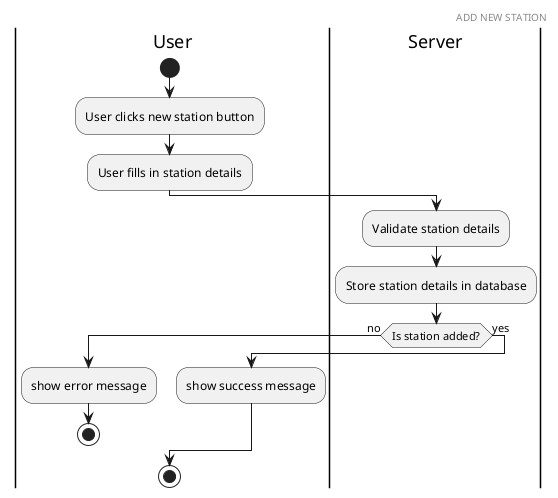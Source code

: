 @startuml ADD NEW STATION

header ADD NEW STATION

|User|
start
:User clicks new station button;
:User fills in station details;
|Server|
:Validate station details;
:Store station details in database;
if (Is station added?) then (no)
  |User|
  :show error message;
  stop
else (yes)
  |User|
  :show success message;
endif
stop

@enduml
